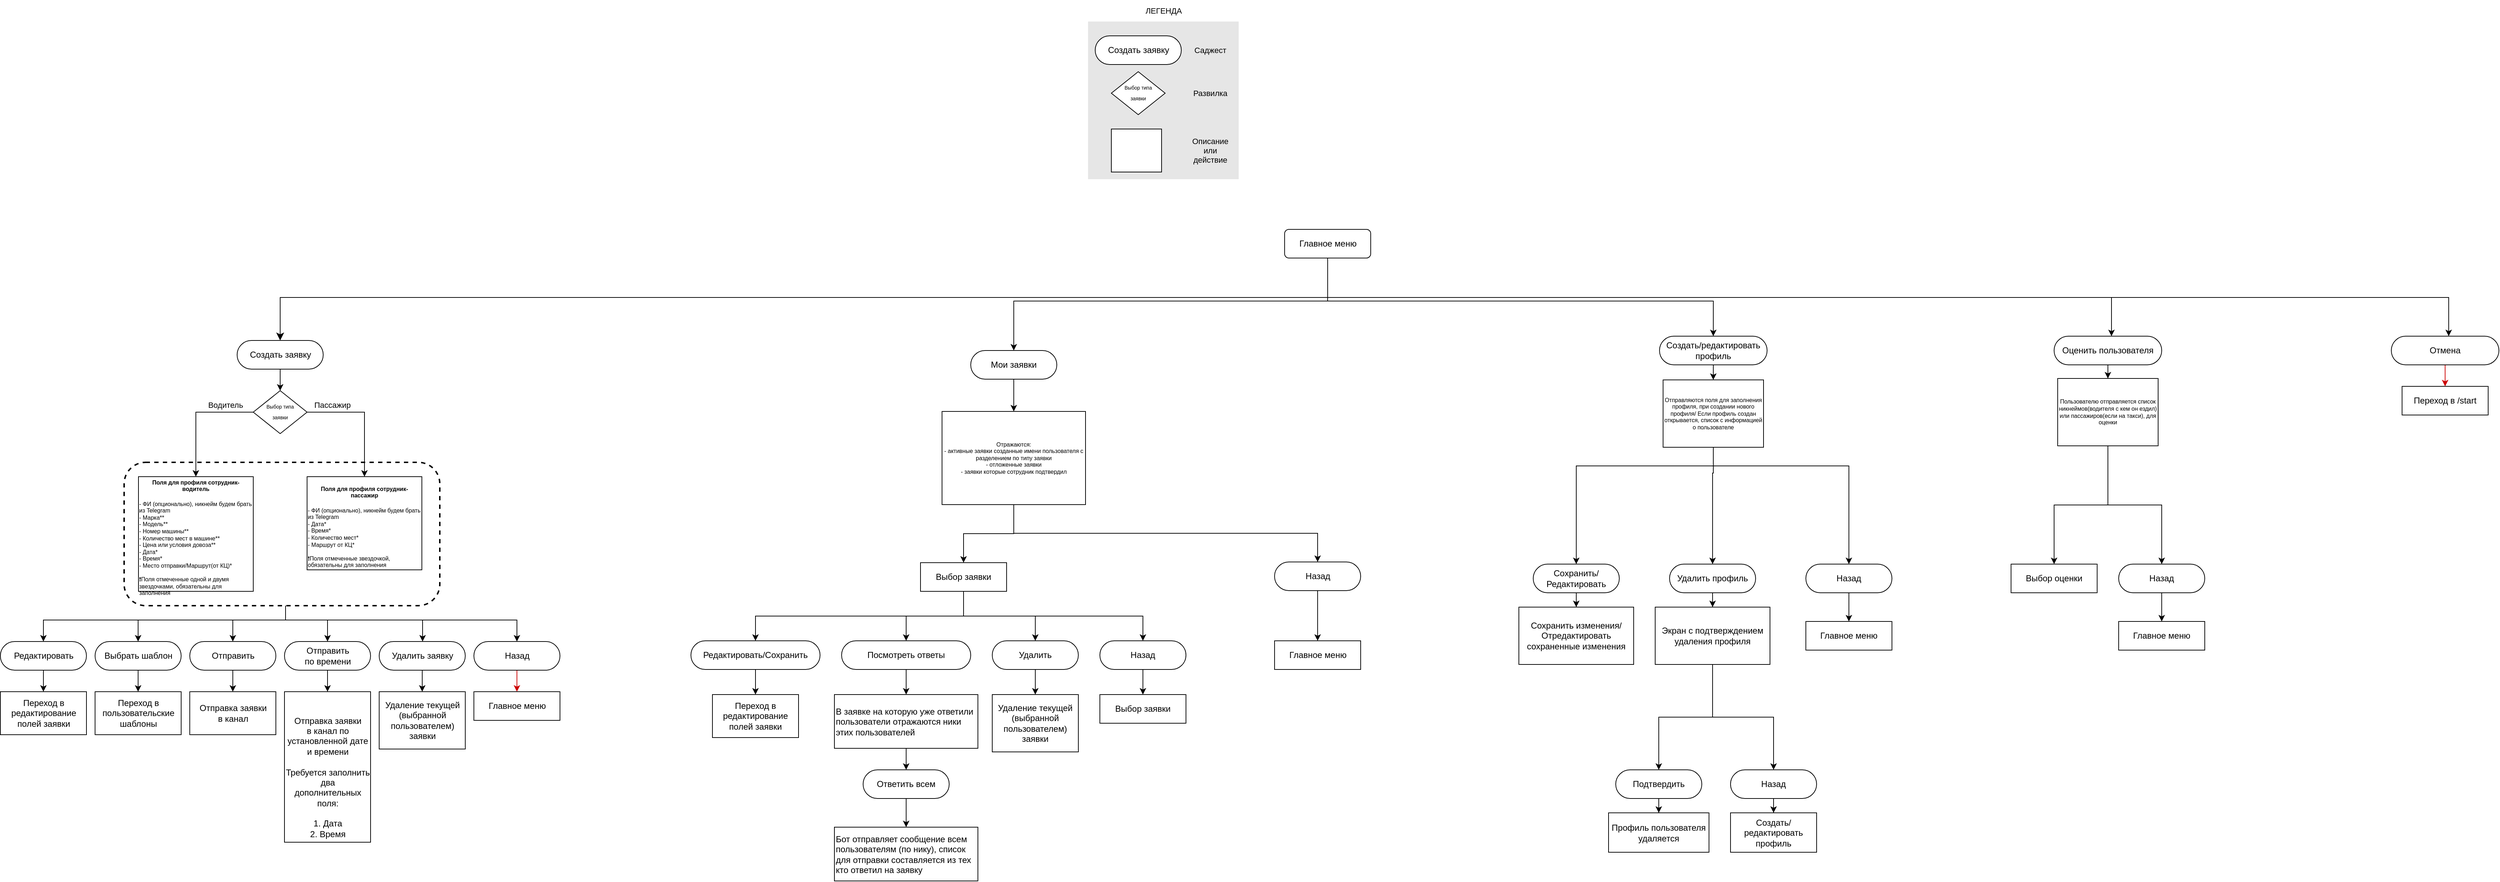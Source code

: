 <mxfile version="20.2.4" type="device"><diagram id="C5RBs43oDa-KdzZeNtuy" name="Page-1"><mxGraphModel dx="2129" dy="781" grid="1" gridSize="10" guides="1" tooltips="1" connect="1" arrows="1" fold="1" page="1" pageScale="1" pageWidth="4681" pageHeight="3300" math="0" shadow="0"><root><mxCell id="WIyWlLk6GJQsqaUBKTNV-0"/><mxCell id="WIyWlLk6GJQsqaUBKTNV-1" parent="WIyWlLk6GJQsqaUBKTNV-0"/><mxCell id="_T7xoSC49fBqArwdKkxt-36" value="" style="rounded=1;whiteSpace=wrap;html=1;fontSize=11;fillColor=none;dashed=1;strokeWidth=2;" parent="WIyWlLk6GJQsqaUBKTNV-1" vertex="1"><mxGeometry x="670" y="675" width="440" height="200" as="geometry"/></mxCell><mxCell id="B9aXWbkd_raerMzRKzkq-31" style="edgeStyle=orthogonalEdgeStyle;rounded=0;orthogonalLoop=1;jettySize=auto;html=1;entryX=0.5;entryY=0;entryDx=0;entryDy=0;" parent="WIyWlLk6GJQsqaUBKTNV-1" source="WIyWlLk6GJQsqaUBKTNV-3" target="_T7xoSC49fBqArwdKkxt-2" edge="1"><mxGeometry relative="1" as="geometry"><Array as="points"><mxPoint x="2348" y="450"/><mxPoint x="1910" y="450"/></Array></mxGeometry></mxCell><mxCell id="WIyWlLk6GJQsqaUBKTNV-3" value="Главное меню" style="rounded=1;whiteSpace=wrap;html=1;fontSize=12;glass=0;strokeWidth=1;shadow=0;" parent="WIyWlLk6GJQsqaUBKTNV-1" vertex="1"><mxGeometry x="2287.5" y="350" width="120" height="40" as="geometry"/></mxCell><mxCell id="WIyWlLk6GJQsqaUBKTNV-7" value="Создать заявку" style="rounded=1;whiteSpace=wrap;html=1;fontSize=12;glass=0;strokeWidth=1;shadow=0;arcSize=50;" parent="WIyWlLk6GJQsqaUBKTNV-1" vertex="1"><mxGeometry x="827.5" y="505" width="120" height="40" as="geometry"/></mxCell><mxCell id="WIyWlLk6GJQsqaUBKTNV-2" value="" style="rounded=0;html=1;jettySize=auto;orthogonalLoop=1;fontSize=11;endArrow=classic;endFill=1;endSize=8;strokeWidth=1;shadow=0;labelBackgroundColor=none;edgeStyle=orthogonalEdgeStyle;entryX=0.5;entryY=0;entryDx=0;entryDy=0;" parent="WIyWlLk6GJQsqaUBKTNV-1" source="WIyWlLk6GJQsqaUBKTNV-3" target="WIyWlLk6GJQsqaUBKTNV-7" edge="1"><mxGeometry relative="1" as="geometry"><mxPoint x="2117.5" y="455" as="targetPoint"/><Array as="points"><mxPoint x="2348" y="445"/><mxPoint x="888" y="445"/></Array></mxGeometry></mxCell><mxCell id="WIyWlLk6GJQsqaUBKTNV-10" value="&lt;font style=&quot;font-size: 7px;&quot;&gt;Выбор типа&lt;br&gt;заявки&lt;/font&gt;" style="rhombus;whiteSpace=wrap;html=1;shadow=0;fontFamily=Helvetica;fontSize=12;align=center;strokeWidth=1;spacing=6;spacingTop=-4;" parent="WIyWlLk6GJQsqaUBKTNV-1" vertex="1"><mxGeometry x="850" y="575" width="75" height="60" as="geometry"/></mxCell><mxCell id="_T7xoSC49fBqArwdKkxt-17" style="edgeStyle=orthogonalEdgeStyle;rounded=0;orthogonalLoop=1;jettySize=auto;html=1;entryX=0.5;entryY=0;entryDx=0;entryDy=0;fontSize=7;startArrow=none;startFill=0;endArrow=classic;endFill=1;" parent="WIyWlLk6GJQsqaUBKTNV-1" source="WIyWlLk6GJQsqaUBKTNV-7" target="WIyWlLk6GJQsqaUBKTNV-10" edge="1"><mxGeometry relative="1" as="geometry"/></mxCell><mxCell id="B9aXWbkd_raerMzRKzkq-33" style="edgeStyle=orthogonalEdgeStyle;rounded=0;orthogonalLoop=1;jettySize=auto;html=1;entryX=0.5;entryY=0;entryDx=0;entryDy=0;" parent="WIyWlLk6GJQsqaUBKTNV-1" source="_T7xoSC49fBqArwdKkxt-5" target="B9aXWbkd_raerMzRKzkq-32" edge="1"><mxGeometry relative="1" as="geometry"/></mxCell><mxCell id="_T7xoSC49fBqArwdKkxt-5" value="Создать/редактировать профиль" style="rounded=1;whiteSpace=wrap;html=1;fontSize=12;glass=0;strokeWidth=1;shadow=0;arcSize=50;" parent="WIyWlLk6GJQsqaUBKTNV-1" vertex="1"><mxGeometry x="2810" y="499" width="150" height="40" as="geometry"/></mxCell><mxCell id="_T7xoSC49fBqArwdKkxt-6" style="edgeStyle=orthogonalEdgeStyle;rounded=0;orthogonalLoop=1;jettySize=auto;html=1;entryX=0.5;entryY=0;entryDx=0;entryDy=0;" parent="WIyWlLk6GJQsqaUBKTNV-1" source="WIyWlLk6GJQsqaUBKTNV-3" target="_T7xoSC49fBqArwdKkxt-5" edge="1"><mxGeometry relative="1" as="geometry"><Array as="points"><mxPoint x="2347" y="450"/><mxPoint x="2885" y="450"/></Array></mxGeometry></mxCell><mxCell id="B9aXWbkd_raerMzRKzkq-61" style="edgeStyle=orthogonalEdgeStyle;rounded=0;orthogonalLoop=1;jettySize=auto;html=1;entryX=0.5;entryY=0;entryDx=0;entryDy=0;fontSize=12;" parent="WIyWlLk6GJQsqaUBKTNV-1" source="_T7xoSC49fBqArwdKkxt-7" target="B9aXWbkd_raerMzRKzkq-60" edge="1"><mxGeometry relative="1" as="geometry"/></mxCell><mxCell id="_T7xoSC49fBqArwdKkxt-7" value="Оценить пользователя" style="rounded=1;whiteSpace=wrap;html=1;fontSize=12;glass=0;strokeWidth=1;shadow=0;arcSize=50;" parent="WIyWlLk6GJQsqaUBKTNV-1" vertex="1"><mxGeometry x="3360" y="499" width="150" height="40" as="geometry"/></mxCell><mxCell id="_T7xoSC49fBqArwdKkxt-9" style="edgeStyle=orthogonalEdgeStyle;rounded=0;orthogonalLoop=1;jettySize=auto;html=1;" parent="WIyWlLk6GJQsqaUBKTNV-1" source="WIyWlLk6GJQsqaUBKTNV-3" target="_T7xoSC49fBqArwdKkxt-7" edge="1"><mxGeometry relative="1" as="geometry"><Array as="points"><mxPoint x="2347" y="445"/><mxPoint x="3440" y="445"/></Array></mxGeometry></mxCell><mxCell id="_T7xoSC49fBqArwdKkxt-45" style="edgeStyle=orthogonalEdgeStyle;rounded=0;orthogonalLoop=1;jettySize=auto;html=1;fontSize=11;startArrow=none;startFill=0;endArrow=classic;endFill=1;strokeColor=#CC0000;" parent="WIyWlLk6GJQsqaUBKTNV-1" source="_T7xoSC49fBqArwdKkxt-11" target="_T7xoSC49fBqArwdKkxt-44" edge="1"><mxGeometry relative="1" as="geometry"/></mxCell><mxCell id="_T7xoSC49fBqArwdKkxt-11" value="Отмена" style="rounded=1;whiteSpace=wrap;html=1;fontSize=12;glass=0;strokeWidth=1;shadow=0;arcSize=50;" parent="WIyWlLk6GJQsqaUBKTNV-1" vertex="1"><mxGeometry x="3830" y="499" width="150" height="40" as="geometry"/></mxCell><mxCell id="_T7xoSC49fBqArwdKkxt-12" style="edgeStyle=orthogonalEdgeStyle;rounded=0;orthogonalLoop=1;jettySize=auto;html=1;" parent="WIyWlLk6GJQsqaUBKTNV-1" source="WIyWlLk6GJQsqaUBKTNV-3" target="_T7xoSC49fBqArwdKkxt-11" edge="1"><mxGeometry relative="1" as="geometry"><Array as="points"><mxPoint x="2348" y="445"/><mxPoint x="3910" y="445"/></Array></mxGeometry></mxCell><mxCell id="_T7xoSC49fBqArwdKkxt-15" value="&lt;h4&gt;Поля для профиля сотрудник-водитель&lt;/h4&gt;&lt;div style=&quot;text-align: left;&quot;&gt;&lt;span style=&quot;&quot;&gt;&#9;&#9;&#9;&lt;/span&gt;- ФИ (опционально), никнейм будем брать из Telegram&lt;/div&gt;&lt;div style=&quot;text-align: left;&quot;&gt;&lt;span style=&quot;&quot;&gt;&#9;&#9;&#9;&lt;/span&gt;- Марка**&lt;/div&gt;&lt;div style=&quot;text-align: left;&quot;&gt;&lt;span style=&quot;&quot;&gt;&#9;&#9;&#9;&lt;/span&gt;- Модель**&lt;/div&gt;&lt;div style=&quot;text-align: left;&quot;&gt;&lt;span style=&quot;&quot;&gt;&#9;&#9;&#9;&lt;/span&gt;- Номер машины**&lt;/div&gt;&lt;div style=&quot;text-align: left;&quot;&gt;&lt;span style=&quot;&quot;&gt;&#9;&#9;&#9;&lt;/span&gt;- Количество мест в машине**&lt;/div&gt;&lt;div style=&quot;text-align: left;&quot;&gt;&lt;span style=&quot;&quot;&gt;&#9;&#9;&#9;&lt;/span&gt;- Цена или условия довоза**&lt;/div&gt;&lt;div style=&quot;text-align: left;&quot;&gt;&lt;span style=&quot;&quot;&gt;&#9;&#9;&#9;&lt;/span&gt;- Дата*&lt;/div&gt;&lt;div style=&quot;text-align: left;&quot;&gt;&lt;span style=&quot;&quot;&gt;&#9;&#9;&#9;&lt;/span&gt;- Время*&lt;/div&gt;&lt;div style=&quot;text-align: left;&quot;&gt;&lt;span style=&quot;&quot;&gt;&#9;&#9;&#9;&lt;/span&gt;- Место отправки/Маршрут(от КЦ)*&lt;/div&gt;&lt;div style=&quot;text-align: left;&quot;&gt;&lt;br&gt;&lt;/div&gt;&lt;div style=&quot;text-align: left;&quot;&gt;&#9;&#9;&#9;❗Поля отмеченные одной и двумя звездочками, обязательны для заполнения&lt;/div&gt;" style="rounded=0;whiteSpace=wrap;html=1;fontSize=8;" parent="WIyWlLk6GJQsqaUBKTNV-1" vertex="1"><mxGeometry x="690" y="695" width="160" height="160" as="geometry"/></mxCell><mxCell id="_T7xoSC49fBqArwdKkxt-16" style="edgeStyle=orthogonalEdgeStyle;rounded=0;orthogonalLoop=1;jettySize=auto;html=1;exitX=0;exitY=0.5;exitDx=0;exitDy=0;fontSize=7;startArrow=none;startFill=0;endArrow=classic;endFill=1;" parent="WIyWlLk6GJQsqaUBKTNV-1" source="WIyWlLk6GJQsqaUBKTNV-10" target="_T7xoSC49fBqArwdKkxt-15" edge="1"><mxGeometry relative="1" as="geometry"/></mxCell><mxCell id="_T7xoSC49fBqArwdKkxt-18" value="Водитель" style="edgeLabel;html=1;align=center;verticalAlign=middle;resizable=0;points=[];fontSize=11;" parent="_T7xoSC49fBqArwdKkxt-16" vertex="1" connectable="0"><mxGeometry x="-0.404" relative="1" as="geometry"><mxPoint x="11" y="-10" as="offset"/></mxGeometry></mxCell><mxCell id="_T7xoSC49fBqArwdKkxt-19" value="&lt;h4&gt;Поля для профиля сотрудник-пассажир&lt;/h4&gt;&lt;div style=&quot;text-align: left;&quot;&gt;&lt;div&gt;- ФИ (опционально), никнейм будем брать из Telegram&lt;/div&gt;&lt;div&gt;&lt;span style=&quot;&quot;&gt;&#9;&#9;&#9;&lt;/span&gt;- Дата*&lt;/div&gt;&lt;div&gt;&lt;span style=&quot;&quot;&gt;&#9;&#9;&#9;&lt;/span&gt;- Время*&lt;/div&gt;&lt;div&gt;&lt;span style=&quot;&quot;&gt;&#9;&#9;&#9;&lt;/span&gt;- Количество мест*&lt;/div&gt;&lt;div&gt;&lt;span style=&quot;&quot;&gt;&#9;&#9;&#9;&lt;/span&gt;- Маршрут от КЦ*&lt;/div&gt;&lt;div&gt;&lt;br&gt;&lt;/div&gt;&lt;div&gt;&lt;span style=&quot;&quot;&gt;&#9;&#9;&#9;&lt;/span&gt;❗Поля отмеченные звездочкой, обязательны для заполнения&lt;/div&gt;&lt;/div&gt;" style="rounded=0;whiteSpace=wrap;html=1;fontSize=8;" parent="WIyWlLk6GJQsqaUBKTNV-1" vertex="1"><mxGeometry x="925" y="695" width="160" height="130" as="geometry"/></mxCell><mxCell id="_T7xoSC49fBqArwdKkxt-20" style="edgeStyle=orthogonalEdgeStyle;rounded=0;orthogonalLoop=1;jettySize=auto;html=1;entryX=0.5;entryY=0;entryDx=0;entryDy=0;fontSize=11;startArrow=none;startFill=0;endArrow=classic;endFill=1;exitX=1;exitY=0.5;exitDx=0;exitDy=0;" parent="WIyWlLk6GJQsqaUBKTNV-1" source="WIyWlLk6GJQsqaUBKTNV-10" target="_T7xoSC49fBqArwdKkxt-19" edge="1"><mxGeometry relative="1" as="geometry"/></mxCell><mxCell id="_T7xoSC49fBqArwdKkxt-48" value="Пассажир" style="edgeLabel;html=1;align=center;verticalAlign=middle;resizable=0;points=[];fontSize=11;" parent="_T7xoSC49fBqArwdKkxt-20" vertex="1" connectable="0"><mxGeometry x="-0.426" y="-1" relative="1" as="geometry"><mxPoint x="-14" y="-11" as="offset"/></mxGeometry></mxCell><mxCell id="_T7xoSC49fBqArwdKkxt-65" style="edgeStyle=orthogonalEdgeStyle;rounded=0;orthogonalLoop=1;jettySize=auto;html=1;entryX=0.5;entryY=0;entryDx=0;entryDy=0;fontSize=11;startArrow=none;startFill=0;endArrow=classic;endFill=1;strokeColor=#000000;" parent="WIyWlLk6GJQsqaUBKTNV-1" source="_T7xoSC49fBqArwdKkxt-23" target="_T7xoSC49fBqArwdKkxt-64" edge="1"><mxGeometry relative="1" as="geometry"/></mxCell><mxCell id="_T7xoSC49fBqArwdKkxt-23" value="Редактировать" style="rounded=1;whiteSpace=wrap;html=1;fontSize=12;glass=0;strokeWidth=1;shadow=0;arcSize=50;" parent="WIyWlLk6GJQsqaUBKTNV-1" vertex="1"><mxGeometry x="497.5" y="925" width="120" height="40" as="geometry"/></mxCell><mxCell id="_T7xoSC49fBqArwdKkxt-52" style="edgeStyle=orthogonalEdgeStyle;rounded=0;orthogonalLoop=1;jettySize=auto;html=1;entryX=0.5;entryY=0;entryDx=0;entryDy=0;fontSize=11;startArrow=none;startFill=0;endArrow=classic;endFill=1;strokeColor=#000000;" parent="WIyWlLk6GJQsqaUBKTNV-1" source="_T7xoSC49fBqArwdKkxt-24" target="_T7xoSC49fBqArwdKkxt-49" edge="1"><mxGeometry relative="1" as="geometry"/></mxCell><mxCell id="_T7xoSC49fBqArwdKkxt-24" value="Выбрать шаблон" style="rounded=1;whiteSpace=wrap;html=1;fontSize=12;glass=0;strokeWidth=1;shadow=0;arcSize=50;" parent="WIyWlLk6GJQsqaUBKTNV-1" vertex="1"><mxGeometry x="629.5" y="925" width="120" height="40" as="geometry"/></mxCell><mxCell id="_T7xoSC49fBqArwdKkxt-54" style="edgeStyle=orthogonalEdgeStyle;rounded=0;orthogonalLoop=1;jettySize=auto;html=1;entryX=0.5;entryY=0;entryDx=0;entryDy=0;fontSize=11;startArrow=none;startFill=0;endArrow=classic;endFill=1;strokeColor=#000000;" parent="WIyWlLk6GJQsqaUBKTNV-1" source="_T7xoSC49fBqArwdKkxt-25" target="_T7xoSC49fBqArwdKkxt-53" edge="1"><mxGeometry relative="1" as="geometry"/></mxCell><mxCell id="_T7xoSC49fBqArwdKkxt-25" value="Отправить" style="rounded=1;whiteSpace=wrap;html=1;fontSize=12;glass=0;strokeWidth=1;shadow=0;arcSize=50;" parent="WIyWlLk6GJQsqaUBKTNV-1" vertex="1"><mxGeometry x="761.5" y="925" width="120" height="40" as="geometry"/></mxCell><mxCell id="_T7xoSC49fBqArwdKkxt-67" style="edgeStyle=orthogonalEdgeStyle;rounded=0;orthogonalLoop=1;jettySize=auto;html=1;fontSize=11;startArrow=none;startFill=0;endArrow=classic;endFill=1;strokeColor=#000000;" parent="WIyWlLk6GJQsqaUBKTNV-1" source="_T7xoSC49fBqArwdKkxt-26" target="_T7xoSC49fBqArwdKkxt-66" edge="1"><mxGeometry relative="1" as="geometry"/></mxCell><mxCell id="_T7xoSC49fBqArwdKkxt-26" value="Отправить&lt;br&gt;по времени" style="rounded=1;whiteSpace=wrap;html=1;fontSize=12;glass=0;strokeWidth=1;shadow=0;align=center;arcSize=50;" parent="WIyWlLk6GJQsqaUBKTNV-1" vertex="1"><mxGeometry x="893.5" y="925" width="120" height="40" as="geometry"/></mxCell><mxCell id="_T7xoSC49fBqArwdKkxt-70" style="edgeStyle=orthogonalEdgeStyle;rounded=0;orthogonalLoop=1;jettySize=auto;html=1;fontSize=11;startArrow=none;startFill=0;endArrow=classic;endFill=1;strokeColor=#000000;" parent="WIyWlLk6GJQsqaUBKTNV-1" source="_T7xoSC49fBqArwdKkxt-28" target="_T7xoSC49fBqArwdKkxt-69" edge="1"><mxGeometry relative="1" as="geometry"/></mxCell><mxCell id="_T7xoSC49fBqArwdKkxt-28" value="Удалить заявку" style="rounded=1;whiteSpace=wrap;html=1;fontSize=12;glass=0;strokeWidth=1;shadow=0;arcSize=50;" parent="WIyWlLk6GJQsqaUBKTNV-1" vertex="1"><mxGeometry x="1025.5" y="925" width="120" height="40" as="geometry"/></mxCell><mxCell id="_T7xoSC49fBqArwdKkxt-47" style="edgeStyle=orthogonalEdgeStyle;rounded=0;orthogonalLoop=1;jettySize=auto;html=1;entryX=0.5;entryY=0;entryDx=0;entryDy=0;fontSize=11;startArrow=none;startFill=0;endArrow=classic;endFill=1;strokeColor=#CC0000;" parent="WIyWlLk6GJQsqaUBKTNV-1" source="_T7xoSC49fBqArwdKkxt-29" target="_T7xoSC49fBqArwdKkxt-46" edge="1"><mxGeometry relative="1" as="geometry"/></mxCell><mxCell id="_T7xoSC49fBqArwdKkxt-29" value="Назад" style="rounded=1;whiteSpace=wrap;html=1;fontSize=12;glass=0;strokeWidth=1;shadow=0;arcSize=50;" parent="WIyWlLk6GJQsqaUBKTNV-1" vertex="1"><mxGeometry x="1157.5" y="925" width="120" height="40" as="geometry"/></mxCell><mxCell id="_T7xoSC49fBqArwdKkxt-37" style="edgeStyle=orthogonalEdgeStyle;rounded=0;orthogonalLoop=1;jettySize=auto;html=1;entryX=0.5;entryY=0;entryDx=0;entryDy=0;fontSize=11;startArrow=none;startFill=0;endArrow=classic;endFill=1;" parent="WIyWlLk6GJQsqaUBKTNV-1" source="_T7xoSC49fBqArwdKkxt-36" target="_T7xoSC49fBqArwdKkxt-23" edge="1"><mxGeometry relative="1" as="geometry"><Array as="points"><mxPoint x="895" y="895"/><mxPoint x="557" y="895"/></Array></mxGeometry></mxCell><mxCell id="_T7xoSC49fBqArwdKkxt-38" style="edgeStyle=orthogonalEdgeStyle;rounded=0;orthogonalLoop=1;jettySize=auto;html=1;entryX=0.5;entryY=0;entryDx=0;entryDy=0;fontSize=11;startArrow=none;startFill=0;endArrow=classic;endFill=1;" parent="WIyWlLk6GJQsqaUBKTNV-1" source="_T7xoSC49fBqArwdKkxt-36" target="_T7xoSC49fBqArwdKkxt-24" edge="1"><mxGeometry relative="1" as="geometry"><Array as="points"><mxPoint x="895" y="895"/><mxPoint x="690" y="895"/></Array></mxGeometry></mxCell><mxCell id="_T7xoSC49fBqArwdKkxt-39" style="edgeStyle=orthogonalEdgeStyle;rounded=0;orthogonalLoop=1;jettySize=auto;html=1;entryX=0.5;entryY=0;entryDx=0;entryDy=0;fontSize=11;startArrow=none;startFill=0;endArrow=classic;endFill=1;" parent="WIyWlLk6GJQsqaUBKTNV-1" source="_T7xoSC49fBqArwdKkxt-36" target="_T7xoSC49fBqArwdKkxt-25" edge="1"><mxGeometry relative="1" as="geometry"><Array as="points"><mxPoint x="895" y="895"/><mxPoint x="822" y="895"/></Array></mxGeometry></mxCell><mxCell id="_T7xoSC49fBqArwdKkxt-40" style="edgeStyle=orthogonalEdgeStyle;rounded=0;orthogonalLoop=1;jettySize=auto;html=1;entryX=0.5;entryY=0;entryDx=0;entryDy=0;fontSize=11;startArrow=none;startFill=0;endArrow=classic;endFill=1;" parent="WIyWlLk6GJQsqaUBKTNV-1" source="_T7xoSC49fBqArwdKkxt-36" target="_T7xoSC49fBqArwdKkxt-26" edge="1"><mxGeometry relative="1" as="geometry"><Array as="points"><mxPoint x="895" y="895"/><mxPoint x="954" y="895"/></Array></mxGeometry></mxCell><mxCell id="_T7xoSC49fBqArwdKkxt-41" style="edgeStyle=orthogonalEdgeStyle;rounded=0;orthogonalLoop=1;jettySize=auto;html=1;fontSize=11;startArrow=none;startFill=0;endArrow=classic;endFill=1;" parent="WIyWlLk6GJQsqaUBKTNV-1" source="_T7xoSC49fBqArwdKkxt-36" target="_T7xoSC49fBqArwdKkxt-28" edge="1"><mxGeometry relative="1" as="geometry"><Array as="points"><mxPoint x="895" y="895"/><mxPoint x="1086" y="895"/></Array></mxGeometry></mxCell><mxCell id="_T7xoSC49fBqArwdKkxt-42" style="edgeStyle=orthogonalEdgeStyle;rounded=0;orthogonalLoop=1;jettySize=auto;html=1;entryX=0.5;entryY=0;entryDx=0;entryDy=0;fontSize=11;startArrow=none;startFill=0;endArrow=classic;endFill=1;" parent="WIyWlLk6GJQsqaUBKTNV-1" source="_T7xoSC49fBqArwdKkxt-36" target="_T7xoSC49fBqArwdKkxt-29" edge="1"><mxGeometry relative="1" as="geometry"><Array as="points"><mxPoint x="895" y="895"/><mxPoint x="1218" y="895"/></Array></mxGeometry></mxCell><mxCell id="_T7xoSC49fBqArwdKkxt-44" value="Переход в /start" style="rounded=1;whiteSpace=wrap;html=1;fontSize=12;glass=0;strokeWidth=1;shadow=0;arcSize=0;" parent="WIyWlLk6GJQsqaUBKTNV-1" vertex="1"><mxGeometry x="3845" y="569" width="120" height="40" as="geometry"/></mxCell><mxCell id="_T7xoSC49fBqArwdKkxt-46" value="Главное меню" style="rounded=1;whiteSpace=wrap;html=1;fontSize=12;glass=0;strokeWidth=1;shadow=0;arcSize=0;" parent="WIyWlLk6GJQsqaUBKTNV-1" vertex="1"><mxGeometry x="1157.5" y="995" width="120" height="40" as="geometry"/></mxCell><mxCell id="_T7xoSC49fBqArwdKkxt-49" value="Переход в пользовательские шаблоны" style="rounded=1;whiteSpace=wrap;html=1;fontSize=12;glass=0;strokeWidth=1;shadow=0;arcSize=0;" parent="WIyWlLk6GJQsqaUBKTNV-1" vertex="1"><mxGeometry x="629.5" y="995" width="120" height="60" as="geometry"/></mxCell><mxCell id="_T7xoSC49fBqArwdKkxt-53" value="Отправка заявки &lt;br&gt;в канал" style="rounded=1;whiteSpace=wrap;html=1;fontSize=12;glass=0;strokeWidth=1;shadow=0;arcSize=0;" parent="WIyWlLk6GJQsqaUBKTNV-1" vertex="1"><mxGeometry x="761.5" y="995" width="120" height="60" as="geometry"/></mxCell><mxCell id="_T7xoSC49fBqArwdKkxt-63" value="" style="group" parent="WIyWlLk6GJQsqaUBKTNV-1" vertex="1" connectable="0"><mxGeometry x="2013.5" y="30" width="210" height="250" as="geometry"/></mxCell><mxCell id="_T7xoSC49fBqArwdKkxt-55" value="" style="rounded=0;whiteSpace=wrap;html=1;dashed=1;fontSize=11;strokeWidth=2;strokeColor=none;fillColor=#E6E6E6;fixedWidth=0;resizable=1;movable=1;" parent="_T7xoSC49fBqArwdKkxt-63" vertex="1"><mxGeometry y="30" width="210" height="220" as="geometry"/></mxCell><mxCell id="_T7xoSC49fBqArwdKkxt-56" value="ЛЕГЕНДА" style="text;html=1;strokeColor=none;fillColor=none;align=center;verticalAlign=middle;whiteSpace=wrap;rounded=0;dashed=1;fontSize=11;" parent="_T7xoSC49fBqArwdKkxt-63" vertex="1"><mxGeometry x="75" width="60" height="30" as="geometry"/></mxCell><mxCell id="_T7xoSC49fBqArwdKkxt-57" value="Создать заявку" style="rounded=1;whiteSpace=wrap;html=1;fontSize=12;glass=0;strokeWidth=1;shadow=0;arcSize=50;" parent="_T7xoSC49fBqArwdKkxt-63" vertex="1"><mxGeometry x="10" y="50" width="120" height="40" as="geometry"/></mxCell><mxCell id="_T7xoSC49fBqArwdKkxt-58" value="Саджест" style="text;html=1;strokeColor=none;fillColor=none;align=center;verticalAlign=middle;whiteSpace=wrap;rounded=0;dashed=1;fontSize=11;" parent="_T7xoSC49fBqArwdKkxt-63" vertex="1"><mxGeometry x="140" y="55" width="60" height="30" as="geometry"/></mxCell><mxCell id="_T7xoSC49fBqArwdKkxt-59" value="&lt;font style=&quot;font-size: 7px;&quot;&gt;Выбор типа&lt;br&gt;заявки&lt;/font&gt;" style="rhombus;whiteSpace=wrap;html=1;shadow=0;fontFamily=Helvetica;fontSize=12;align=center;strokeWidth=1;spacing=6;spacingTop=-4;" parent="_T7xoSC49fBqArwdKkxt-63" vertex="1"><mxGeometry x="32.5" y="100" width="75" height="60" as="geometry"/></mxCell><mxCell id="_T7xoSC49fBqArwdKkxt-60" value="Развилка" style="text;html=1;strokeColor=none;fillColor=none;align=center;verticalAlign=middle;whiteSpace=wrap;rounded=0;dashed=1;fontSize=11;" parent="_T7xoSC49fBqArwdKkxt-63" vertex="1"><mxGeometry x="140" y="115" width="60" height="30" as="geometry"/></mxCell><mxCell id="_T7xoSC49fBqArwdKkxt-61" value="&lt;h4&gt;&lt;br&gt;&lt;/h4&gt;" style="rounded=0;whiteSpace=wrap;html=1;fontSize=8;" parent="_T7xoSC49fBqArwdKkxt-63" vertex="1"><mxGeometry x="32.5" y="180" width="70" height="60" as="geometry"/></mxCell><mxCell id="_T7xoSC49fBqArwdKkxt-62" value="Описание или действие" style="text;html=1;strokeColor=none;fillColor=none;align=center;verticalAlign=middle;whiteSpace=wrap;rounded=0;dashed=1;fontSize=11;" parent="_T7xoSC49fBqArwdKkxt-63" vertex="1"><mxGeometry x="140" y="195" width="60" height="30" as="geometry"/></mxCell><mxCell id="_T7xoSC49fBqArwdKkxt-64" value="Переход в редактирование полей заявки" style="rounded=1;whiteSpace=wrap;html=1;fontSize=12;glass=0;strokeWidth=1;shadow=0;arcSize=0;" parent="WIyWlLk6GJQsqaUBKTNV-1" vertex="1"><mxGeometry x="497.5" y="995" width="120" height="60" as="geometry"/></mxCell><mxCell id="_T7xoSC49fBqArwdKkxt-66" value="&lt;br&gt;&lt;br&gt;Отправка заявки&lt;br&gt;в канал по установленной дате и времени&lt;br&gt;&lt;br&gt;Требуется заполнить два &lt;br&gt;дополнительных поля:&lt;br&gt;&lt;br&gt;1. Дата&lt;br&gt;2. Время" style="rounded=1;whiteSpace=wrap;html=1;fontSize=12;glass=0;strokeWidth=1;shadow=0;arcSize=0;" parent="WIyWlLk6GJQsqaUBKTNV-1" vertex="1"><mxGeometry x="893.5" y="995" width="120" height="210" as="geometry"/></mxCell><mxCell id="_T7xoSC49fBqArwdKkxt-69" value="Удаление текущей (выбранной пользователем) заявки" style="rounded=1;whiteSpace=wrap;html=1;fontSize=12;glass=0;strokeWidth=1;shadow=0;arcSize=0;" parent="WIyWlLk6GJQsqaUBKTNV-1" vertex="1"><mxGeometry x="1025.5" y="995" width="120" height="80" as="geometry"/></mxCell><mxCell id="_T7xoSC49fBqArwdKkxt-2" value="Мои заявки" style="rounded=1;whiteSpace=wrap;html=1;fontSize=12;glass=0;strokeWidth=1;shadow=0;arcSize=50;" parent="WIyWlLk6GJQsqaUBKTNV-1" vertex="1"><mxGeometry x="1850" y="519" width="120" height="40" as="geometry"/></mxCell><mxCell id="_T7xoSC49fBqArwdKkxt-73" value="&lt;h4&gt;&lt;span style=&quot;font-weight: normal;&quot;&gt;Отражаются: &lt;br&gt;- активные заявки созданные имени пользователя с разделением по типу заявки &lt;br&gt;- отложенные заявки&lt;br&gt;- заявки которые сотрудник подтвердил&lt;/span&gt;&lt;br&gt;&lt;/h4&gt;" style="rounded=0;whiteSpace=wrap;html=1;fontSize=8;" parent="WIyWlLk6GJQsqaUBKTNV-1" vertex="1"><mxGeometry x="1810" y="604" width="200" height="130" as="geometry"/></mxCell><mxCell id="_T7xoSC49fBqArwdKkxt-75" style="edgeStyle=orthogonalEdgeStyle;rounded=0;orthogonalLoop=1;jettySize=auto;html=1;entryX=0.5;entryY=0;entryDx=0;entryDy=0;fontSize=11;startArrow=none;startFill=0;endArrow=classic;endFill=1;strokeColor=#000000;" parent="WIyWlLk6GJQsqaUBKTNV-1" source="_T7xoSC49fBqArwdKkxt-2" target="_T7xoSC49fBqArwdKkxt-73" edge="1"><mxGeometry relative="1" as="geometry"/></mxCell><mxCell id="hN-fLtgV1OY_ORyd9EgB-0" value="Выбор заявки" style="rounded=1;whiteSpace=wrap;html=1;fontSize=12;glass=0;strokeWidth=1;shadow=0;arcSize=0;" parent="WIyWlLk6GJQsqaUBKTNV-1" vertex="1"><mxGeometry x="1780" y="815" width="120" height="40" as="geometry"/></mxCell><mxCell id="hN-fLtgV1OY_ORyd9EgB-2" style="edgeStyle=orthogonalEdgeStyle;rounded=0;orthogonalLoop=1;jettySize=auto;html=1;entryX=0.5;entryY=0;entryDx=0;entryDy=0;" parent="WIyWlLk6GJQsqaUBKTNV-1" source="_T7xoSC49fBqArwdKkxt-73" target="hN-fLtgV1OY_ORyd9EgB-0" edge="1"><mxGeometry relative="1" as="geometry"/></mxCell><mxCell id="hN-fLtgV1OY_ORyd9EgB-1" value="Назад" style="rounded=1;whiteSpace=wrap;html=1;fontSize=12;glass=0;strokeWidth=1;shadow=0;arcSize=50;" parent="WIyWlLk6GJQsqaUBKTNV-1" vertex="1"><mxGeometry x="2273.5" y="814" width="120" height="40" as="geometry"/></mxCell><mxCell id="hN-fLtgV1OY_ORyd9EgB-3" style="edgeStyle=orthogonalEdgeStyle;rounded=0;orthogonalLoop=1;jettySize=auto;html=1;exitX=0.5;exitY=1;exitDx=0;exitDy=0;" parent="WIyWlLk6GJQsqaUBKTNV-1" source="_T7xoSC49fBqArwdKkxt-73" target="hN-fLtgV1OY_ORyd9EgB-1" edge="1"><mxGeometry relative="1" as="geometry"/></mxCell><mxCell id="B9aXWbkd_raerMzRKzkq-0" style="edgeStyle=orthogonalEdgeStyle;rounded=0;orthogonalLoop=1;jettySize=auto;html=1;entryX=0.5;entryY=0;entryDx=0;entryDy=0;exitX=0.5;exitY=1;exitDx=0;exitDy=0;" parent="WIyWlLk6GJQsqaUBKTNV-1" source="hN-fLtgV1OY_ORyd9EgB-0" target="B9aXWbkd_raerMzRKzkq-3" edge="1"><mxGeometry relative="1" as="geometry"><mxPoint x="2010" y="864" as="sourcePoint"/></mxGeometry></mxCell><mxCell id="B9aXWbkd_raerMzRKzkq-3" value="Редактировать/Сохранить" style="rounded=1;whiteSpace=wrap;html=1;fontSize=12;glass=0;strokeWidth=1;shadow=0;arcSize=50;" parent="WIyWlLk6GJQsqaUBKTNV-1" vertex="1"><mxGeometry x="1460" y="924" width="180" height="40" as="geometry"/></mxCell><mxCell id="B9aXWbkd_raerMzRKzkq-4" value="Посмотреть ответы" style="rounded=1;whiteSpace=wrap;html=1;fontSize=12;glass=0;strokeWidth=1;shadow=0;arcSize=50;" parent="WIyWlLk6GJQsqaUBKTNV-1" vertex="1"><mxGeometry x="1670" y="924" width="180" height="40" as="geometry"/></mxCell><mxCell id="B9aXWbkd_raerMzRKzkq-5" style="edgeStyle=orthogonalEdgeStyle;rounded=0;orthogonalLoop=1;jettySize=auto;html=1;" parent="WIyWlLk6GJQsqaUBKTNV-1" source="hN-fLtgV1OY_ORyd9EgB-0" target="B9aXWbkd_raerMzRKzkq-4" edge="1"><mxGeometry relative="1" as="geometry"/></mxCell><mxCell id="B9aXWbkd_raerMzRKzkq-6" value="Удалить" style="rounded=1;whiteSpace=wrap;html=1;fontSize=12;glass=0;strokeWidth=1;shadow=0;arcSize=50;" parent="WIyWlLk6GJQsqaUBKTNV-1" vertex="1"><mxGeometry x="1880" y="924" width="120" height="40" as="geometry"/></mxCell><mxCell id="B9aXWbkd_raerMzRKzkq-7" style="edgeStyle=orthogonalEdgeStyle;rounded=0;orthogonalLoop=1;jettySize=auto;html=1;exitX=0.5;exitY=1;exitDx=0;exitDy=0;" parent="WIyWlLk6GJQsqaUBKTNV-1" source="hN-fLtgV1OY_ORyd9EgB-0" target="B9aXWbkd_raerMzRKzkq-6" edge="1"><mxGeometry relative="1" as="geometry"/></mxCell><mxCell id="B9aXWbkd_raerMzRKzkq-8" value="Назад" style="rounded=1;whiteSpace=wrap;html=1;fontSize=12;glass=0;strokeWidth=1;shadow=0;arcSize=50;" parent="WIyWlLk6GJQsqaUBKTNV-1" vertex="1"><mxGeometry x="2030" y="924" width="120" height="40" as="geometry"/></mxCell><mxCell id="B9aXWbkd_raerMzRKzkq-9" style="edgeStyle=orthogonalEdgeStyle;rounded=0;orthogonalLoop=1;jettySize=auto;html=1;exitX=0.5;exitY=1;exitDx=0;exitDy=0;" parent="WIyWlLk6GJQsqaUBKTNV-1" source="hN-fLtgV1OY_ORyd9EgB-0" target="B9aXWbkd_raerMzRKzkq-8" edge="1"><mxGeometry relative="1" as="geometry"/></mxCell><mxCell id="B9aXWbkd_raerMzRKzkq-13" value="Переход в редактирование полей заявки" style="rounded=1;whiteSpace=wrap;html=1;fontSize=12;glass=0;strokeWidth=1;shadow=0;arcSize=0;" parent="WIyWlLk6GJQsqaUBKTNV-1" vertex="1"><mxGeometry x="1490" y="999" width="120" height="60" as="geometry"/></mxCell><mxCell id="B9aXWbkd_raerMzRKzkq-14" style="edgeStyle=orthogonalEdgeStyle;rounded=0;orthogonalLoop=1;jettySize=auto;html=1;entryX=0.5;entryY=0;entryDx=0;entryDy=0;" parent="WIyWlLk6GJQsqaUBKTNV-1" source="B9aXWbkd_raerMzRKzkq-3" target="B9aXWbkd_raerMzRKzkq-13" edge="1"><mxGeometry relative="1" as="geometry"/></mxCell><mxCell id="B9aXWbkd_raerMzRKzkq-15" value="В заявке на которую уже ответили пользователи отражаются ники этих пользователей" style="rounded=1;whiteSpace=wrap;html=1;fontSize=12;glass=0;strokeWidth=1;shadow=0;arcSize=0;align=left;" parent="WIyWlLk6GJQsqaUBKTNV-1" vertex="1"><mxGeometry x="1660" y="999" width="200" height="75" as="geometry"/></mxCell><mxCell id="B9aXWbkd_raerMzRKzkq-16" style="edgeStyle=orthogonalEdgeStyle;rounded=0;orthogonalLoop=1;jettySize=auto;html=1;entryX=0.5;entryY=0;entryDx=0;entryDy=0;" parent="WIyWlLk6GJQsqaUBKTNV-1" source="B9aXWbkd_raerMzRKzkq-4" target="B9aXWbkd_raerMzRKzkq-15" edge="1"><mxGeometry relative="1" as="geometry"/></mxCell><mxCell id="B9aXWbkd_raerMzRKzkq-17" value="Ответить всем" style="rounded=1;whiteSpace=wrap;html=1;fontSize=12;glass=0;strokeWidth=1;shadow=0;arcSize=50;" parent="WIyWlLk6GJQsqaUBKTNV-1" vertex="1"><mxGeometry x="1700" y="1104" width="120" height="40" as="geometry"/></mxCell><mxCell id="B9aXWbkd_raerMzRKzkq-18" style="edgeStyle=orthogonalEdgeStyle;rounded=0;orthogonalLoop=1;jettySize=auto;html=1;" parent="WIyWlLk6GJQsqaUBKTNV-1" source="B9aXWbkd_raerMzRKzkq-15" target="B9aXWbkd_raerMzRKzkq-17" edge="1"><mxGeometry relative="1" as="geometry"/></mxCell><mxCell id="B9aXWbkd_raerMzRKzkq-19" value="Бот отправляет сообщение всем пользователям (по нику), список для отправки составляется из тех кто ответил на заявку" style="rounded=1;whiteSpace=wrap;html=1;fontSize=12;glass=0;strokeWidth=1;shadow=0;arcSize=0;align=left;" parent="WIyWlLk6GJQsqaUBKTNV-1" vertex="1"><mxGeometry x="1660" y="1184" width="200" height="75" as="geometry"/></mxCell><mxCell id="B9aXWbkd_raerMzRKzkq-20" style="edgeStyle=orthogonalEdgeStyle;rounded=0;orthogonalLoop=1;jettySize=auto;html=1;entryX=0.5;entryY=0;entryDx=0;entryDy=0;" parent="WIyWlLk6GJQsqaUBKTNV-1" source="B9aXWbkd_raerMzRKzkq-17" target="B9aXWbkd_raerMzRKzkq-19" edge="1"><mxGeometry relative="1" as="geometry"/></mxCell><mxCell id="B9aXWbkd_raerMzRKzkq-21" value="Удаление текущей (выбранной пользователем) заявки" style="rounded=1;whiteSpace=wrap;html=1;fontSize=12;glass=0;strokeWidth=1;shadow=0;arcSize=0;" parent="WIyWlLk6GJQsqaUBKTNV-1" vertex="1"><mxGeometry x="1880" y="999" width="120" height="80" as="geometry"/></mxCell><mxCell id="B9aXWbkd_raerMzRKzkq-22" style="edgeStyle=orthogonalEdgeStyle;rounded=0;orthogonalLoop=1;jettySize=auto;html=1;entryX=0.5;entryY=0;entryDx=0;entryDy=0;" parent="WIyWlLk6GJQsqaUBKTNV-1" source="B9aXWbkd_raerMzRKzkq-6" target="B9aXWbkd_raerMzRKzkq-21" edge="1"><mxGeometry relative="1" as="geometry"/></mxCell><mxCell id="B9aXWbkd_raerMzRKzkq-23" value="Выбор заявки" style="rounded=1;whiteSpace=wrap;html=1;fontSize=12;glass=0;strokeWidth=1;shadow=0;arcSize=0;" parent="WIyWlLk6GJQsqaUBKTNV-1" vertex="1"><mxGeometry x="2030" y="999" width="120" height="40" as="geometry"/></mxCell><mxCell id="B9aXWbkd_raerMzRKzkq-24" style="edgeStyle=orthogonalEdgeStyle;rounded=0;orthogonalLoop=1;jettySize=auto;html=1;entryX=0.5;entryY=0;entryDx=0;entryDy=0;" parent="WIyWlLk6GJQsqaUBKTNV-1" source="B9aXWbkd_raerMzRKzkq-8" target="B9aXWbkd_raerMzRKzkq-23" edge="1"><mxGeometry relative="1" as="geometry"/></mxCell><mxCell id="B9aXWbkd_raerMzRKzkq-26" value="Главное меню" style="rounded=1;whiteSpace=wrap;html=1;fontSize=12;glass=0;strokeWidth=1;shadow=0;arcSize=0;" parent="WIyWlLk6GJQsqaUBKTNV-1" vertex="1"><mxGeometry x="2273.5" y="924" width="120" height="40" as="geometry"/></mxCell><mxCell id="B9aXWbkd_raerMzRKzkq-27" style="edgeStyle=orthogonalEdgeStyle;rounded=0;orthogonalLoop=1;jettySize=auto;html=1;entryX=0.5;entryY=0;entryDx=0;entryDy=0;" parent="WIyWlLk6GJQsqaUBKTNV-1" source="hN-fLtgV1OY_ORyd9EgB-1" target="B9aXWbkd_raerMzRKzkq-26" edge="1"><mxGeometry relative="1" as="geometry"/></mxCell><mxCell id="B9aXWbkd_raerMzRKzkq-39" style="edgeStyle=orthogonalEdgeStyle;rounded=0;orthogonalLoop=1;jettySize=auto;html=1;entryX=0.5;entryY=0;entryDx=0;entryDy=0;" parent="WIyWlLk6GJQsqaUBKTNV-1" source="B9aXWbkd_raerMzRKzkq-32" target="B9aXWbkd_raerMzRKzkq-37" edge="1"><mxGeometry relative="1" as="geometry"><Array as="points"><mxPoint x="2885" y="680"/><mxPoint x="2694" y="680"/></Array></mxGeometry></mxCell><mxCell id="B9aXWbkd_raerMzRKzkq-40" style="edgeStyle=orthogonalEdgeStyle;rounded=0;orthogonalLoop=1;jettySize=auto;html=1;entryX=0.5;entryY=0;entryDx=0;entryDy=0;" parent="WIyWlLk6GJQsqaUBKTNV-1" source="B9aXWbkd_raerMzRKzkq-32" target="B9aXWbkd_raerMzRKzkq-36" edge="1"><mxGeometry relative="1" as="geometry"><Array as="points"><mxPoint x="2885" y="690"/><mxPoint x="2884" y="690"/></Array></mxGeometry></mxCell><mxCell id="B9aXWbkd_raerMzRKzkq-41" style="edgeStyle=orthogonalEdgeStyle;rounded=0;orthogonalLoop=1;jettySize=auto;html=1;entryX=0.5;entryY=0;entryDx=0;entryDy=0;" parent="WIyWlLk6GJQsqaUBKTNV-1" source="B9aXWbkd_raerMzRKzkq-32" target="B9aXWbkd_raerMzRKzkq-35" edge="1"><mxGeometry relative="1" as="geometry"><mxPoint x="3070" y="700" as="targetPoint"/><Array as="points"><mxPoint x="2885" y="680"/><mxPoint x="3074" y="680"/></Array></mxGeometry></mxCell><mxCell id="B9aXWbkd_raerMzRKzkq-32" value="Отправляются поля для заполнения профиля, при создании нового профиля/ Если профиль создан открывается, список с информацией о пользователе" style="rounded=0;whiteSpace=wrap;html=1;fontSize=8;" parent="WIyWlLk6GJQsqaUBKTNV-1" vertex="1"><mxGeometry x="2815" y="560" width="140" height="94" as="geometry"/></mxCell><mxCell id="B9aXWbkd_raerMzRKzkq-65" style="edgeStyle=orthogonalEdgeStyle;rounded=0;orthogonalLoop=1;jettySize=auto;html=1;entryX=0.5;entryY=0;entryDx=0;entryDy=0;fontSize=12;" parent="WIyWlLk6GJQsqaUBKTNV-1" source="B9aXWbkd_raerMzRKzkq-60" target="B9aXWbkd_raerMzRKzkq-64" edge="1"><mxGeometry relative="1" as="geometry"/></mxCell><mxCell id="B9aXWbkd_raerMzRKzkq-67" style="edgeStyle=orthogonalEdgeStyle;rounded=0;orthogonalLoop=1;jettySize=auto;html=1;fontSize=12;" parent="WIyWlLk6GJQsqaUBKTNV-1" source="B9aXWbkd_raerMzRKzkq-60" target="B9aXWbkd_raerMzRKzkq-66" edge="1"><mxGeometry relative="1" as="geometry"/></mxCell><mxCell id="B9aXWbkd_raerMzRKzkq-60" value="Пользователю отправляется список никнеймов(водителя с кем он ездил) или пассажиров(если на такси), для оценки" style="rounded=0;whiteSpace=wrap;html=1;fontSize=8;" parent="WIyWlLk6GJQsqaUBKTNV-1" vertex="1"><mxGeometry x="3365" y="558" width="140" height="94" as="geometry"/></mxCell><mxCell id="B9aXWbkd_raerMzRKzkq-53" value="Назад" style="rounded=1;whiteSpace=wrap;html=1;fontSize=12;glass=0;strokeWidth=1;shadow=0;arcSize=50;" parent="WIyWlLk6GJQsqaUBKTNV-1" vertex="1"><mxGeometry x="2909" y="1104" width="120" height="40" as="geometry"/></mxCell><mxCell id="B9aXWbkd_raerMzRKzkq-55" value="Создать/редактировать профиль" style="rounded=1;whiteSpace=wrap;html=1;fontSize=12;glass=0;strokeWidth=1;shadow=0;arcSize=0;" parent="WIyWlLk6GJQsqaUBKTNV-1" vertex="1"><mxGeometry x="2909" y="1164" width="120" height="55" as="geometry"/></mxCell><mxCell id="B9aXWbkd_raerMzRKzkq-56" style="edgeStyle=orthogonalEdgeStyle;rounded=0;orthogonalLoop=1;jettySize=auto;html=1;entryX=0.5;entryY=0;entryDx=0;entryDy=0;" parent="WIyWlLk6GJQsqaUBKTNV-1" source="B9aXWbkd_raerMzRKzkq-53" target="B9aXWbkd_raerMzRKzkq-55" edge="1"><mxGeometry relative="1" as="geometry"/></mxCell><mxCell id="B9aXWbkd_raerMzRKzkq-59" value="" style="group" parent="WIyWlLk6GJQsqaUBKTNV-1" vertex="1" connectable="0"><mxGeometry x="2739" y="1104" width="140" height="115" as="geometry"/></mxCell><mxCell id="B9aXWbkd_raerMzRKzkq-48" value="Подтвердить" style="rounded=1;whiteSpace=wrap;html=1;fontSize=12;glass=0;strokeWidth=1;shadow=0;arcSize=50;" parent="B9aXWbkd_raerMzRKzkq-59" vertex="1"><mxGeometry x="10" width="120" height="40" as="geometry"/></mxCell><mxCell id="B9aXWbkd_raerMzRKzkq-57" value="Профиль пользователя удаляется" style="rounded=1;whiteSpace=wrap;html=1;fontSize=12;glass=0;strokeWidth=1;shadow=0;arcSize=0;" parent="B9aXWbkd_raerMzRKzkq-59" vertex="1"><mxGeometry y="60" width="140" height="55" as="geometry"/></mxCell><mxCell id="B9aXWbkd_raerMzRKzkq-58" style="edgeStyle=orthogonalEdgeStyle;rounded=0;orthogonalLoop=1;jettySize=auto;html=1;entryX=0.5;entryY=0;entryDx=0;entryDy=0;" parent="B9aXWbkd_raerMzRKzkq-59" source="B9aXWbkd_raerMzRKzkq-48" target="B9aXWbkd_raerMzRKzkq-57" edge="1"><mxGeometry relative="1" as="geometry"/></mxCell><mxCell id="B9aXWbkd_raerMzRKzkq-54" style="edgeStyle=orthogonalEdgeStyle;rounded=0;orthogonalLoop=1;jettySize=auto;html=1;entryX=0.5;entryY=0;entryDx=0;entryDy=0;" parent="WIyWlLk6GJQsqaUBKTNV-1" source="B9aXWbkd_raerMzRKzkq-46" target="B9aXWbkd_raerMzRKzkq-53" edge="1"><mxGeometry relative="1" as="geometry"/></mxCell><mxCell id="B9aXWbkd_raerMzRKzkq-49" style="edgeStyle=orthogonalEdgeStyle;rounded=0;orthogonalLoop=1;jettySize=auto;html=1;entryX=0.5;entryY=0;entryDx=0;entryDy=0;" parent="WIyWlLk6GJQsqaUBKTNV-1" source="B9aXWbkd_raerMzRKzkq-46" target="B9aXWbkd_raerMzRKzkq-48" edge="1"><mxGeometry relative="1" as="geometry"/></mxCell><mxCell id="B9aXWbkd_raerMzRKzkq-35" value="Назад" style="rounded=1;whiteSpace=wrap;html=1;fontSize=12;glass=0;strokeWidth=1;shadow=0;arcSize=50;" parent="WIyWlLk6GJQsqaUBKTNV-1" vertex="1"><mxGeometry x="3014" y="817" width="120" height="40" as="geometry"/></mxCell><mxCell id="B9aXWbkd_raerMzRKzkq-36" value="Удалить профиль" style="rounded=1;whiteSpace=wrap;html=1;fontSize=12;glass=0;strokeWidth=1;shadow=0;arcSize=50;" parent="WIyWlLk6GJQsqaUBKTNV-1" vertex="1"><mxGeometry x="2824" y="817" width="120" height="40" as="geometry"/></mxCell><mxCell id="B9aXWbkd_raerMzRKzkq-37" value="Сохранить/Редактировать" style="rounded=1;whiteSpace=wrap;html=1;fontSize=12;glass=0;strokeWidth=1;shadow=0;arcSize=50;" parent="WIyWlLk6GJQsqaUBKTNV-1" vertex="1"><mxGeometry x="2634" y="817" width="120" height="40" as="geometry"/></mxCell><mxCell id="B9aXWbkd_raerMzRKzkq-42" value="Главное меню" style="rounded=1;whiteSpace=wrap;html=1;fontSize=12;glass=0;strokeWidth=1;shadow=0;arcSize=0;" parent="WIyWlLk6GJQsqaUBKTNV-1" vertex="1"><mxGeometry x="3014" y="897" width="120" height="40" as="geometry"/></mxCell><mxCell id="B9aXWbkd_raerMzRKzkq-43" style="edgeStyle=orthogonalEdgeStyle;rounded=0;orthogonalLoop=1;jettySize=auto;html=1;" parent="WIyWlLk6GJQsqaUBKTNV-1" source="B9aXWbkd_raerMzRKzkq-35" target="B9aXWbkd_raerMzRKzkq-42" edge="1"><mxGeometry relative="1" as="geometry"/></mxCell><mxCell id="B9aXWbkd_raerMzRKzkq-44" value="Сохранить изменения/ Отредактировать сохраненные изменения" style="rounded=1;whiteSpace=wrap;html=1;fontSize=12;glass=0;strokeWidth=1;shadow=0;arcSize=0;" parent="WIyWlLk6GJQsqaUBKTNV-1" vertex="1"><mxGeometry x="2614" y="877" width="160" height="80" as="geometry"/></mxCell><mxCell id="B9aXWbkd_raerMzRKzkq-45" style="edgeStyle=orthogonalEdgeStyle;rounded=0;orthogonalLoop=1;jettySize=auto;html=1;" parent="WIyWlLk6GJQsqaUBKTNV-1" source="B9aXWbkd_raerMzRKzkq-37" target="B9aXWbkd_raerMzRKzkq-44" edge="1"><mxGeometry relative="1" as="geometry"/></mxCell><mxCell id="B9aXWbkd_raerMzRKzkq-46" value="Экран с подтверждением удаления профиля" style="rounded=1;whiteSpace=wrap;html=1;fontSize=12;glass=0;strokeWidth=1;shadow=0;arcSize=0;" parent="WIyWlLk6GJQsqaUBKTNV-1" vertex="1"><mxGeometry x="2804" y="877" width="160" height="80" as="geometry"/></mxCell><mxCell id="B9aXWbkd_raerMzRKzkq-47" style="edgeStyle=orthogonalEdgeStyle;rounded=0;orthogonalLoop=1;jettySize=auto;html=1;" parent="WIyWlLk6GJQsqaUBKTNV-1" source="B9aXWbkd_raerMzRKzkq-36" target="B9aXWbkd_raerMzRKzkq-46" edge="1"><mxGeometry relative="1" as="geometry"/></mxCell><mxCell id="B9aXWbkd_raerMzRKzkq-64" value="Выбор оценки" style="rounded=1;whiteSpace=wrap;html=1;fontSize=12;glass=0;strokeWidth=1;shadow=0;arcSize=0;" parent="WIyWlLk6GJQsqaUBKTNV-1" vertex="1"><mxGeometry x="3300" y="817" width="120" height="40" as="geometry"/></mxCell><mxCell id="B9aXWbkd_raerMzRKzkq-66" value="Назад" style="rounded=1;whiteSpace=wrap;html=1;fontSize=12;glass=0;strokeWidth=1;shadow=0;arcSize=50;" parent="WIyWlLk6GJQsqaUBKTNV-1" vertex="1"><mxGeometry x="3450" y="817" width="120" height="40" as="geometry"/></mxCell><mxCell id="B9aXWbkd_raerMzRKzkq-68" value="Главное меню" style="rounded=1;whiteSpace=wrap;html=1;fontSize=12;glass=0;strokeWidth=1;shadow=0;arcSize=0;" parent="WIyWlLk6GJQsqaUBKTNV-1" vertex="1"><mxGeometry x="3450" y="897" width="120" height="40" as="geometry"/></mxCell><mxCell id="B9aXWbkd_raerMzRKzkq-69" style="edgeStyle=orthogonalEdgeStyle;rounded=0;orthogonalLoop=1;jettySize=auto;html=1;fontSize=12;" parent="WIyWlLk6GJQsqaUBKTNV-1" source="B9aXWbkd_raerMzRKzkq-66" target="B9aXWbkd_raerMzRKzkq-68" edge="1"><mxGeometry relative="1" as="geometry"/></mxCell></root></mxGraphModel></diagram></mxfile>